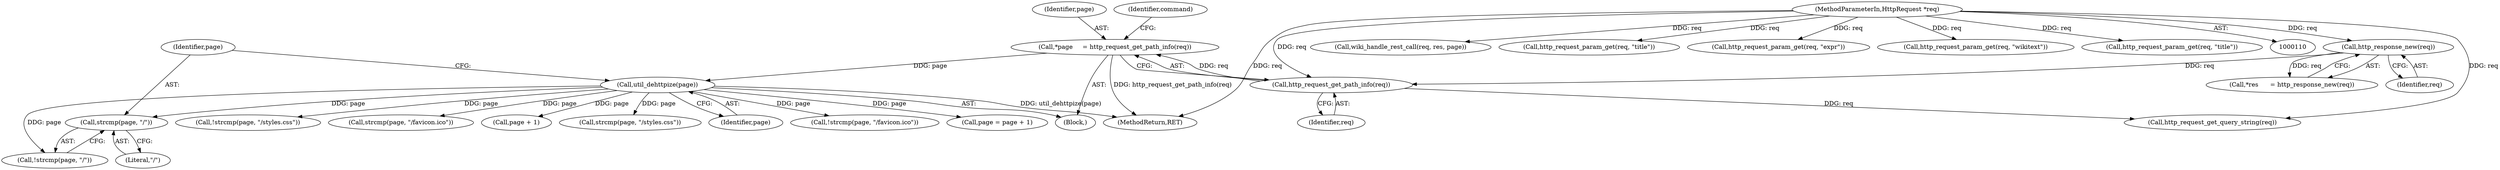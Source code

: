 digraph "0_didiwiki_5e5c796617e1712905dc5462b94bd5e6c08d15ea@API" {
"1000136" [label="(Call,strcmp(page, \"/\"))"];
"1000132" [label="(Call,util_dehttpize(page))"];
"1000119" [label="(Call,*page     = http_request_get_path_info(req))"];
"1000121" [label="(Call,http_request_get_path_info(req))"];
"1000116" [label="(Call,http_response_new(req))"];
"1000111" [label="(MethodParameterIn,HttpRequest *req)"];
"1000117" [label="(Identifier,req)"];
"1000223" [label="(Call,wiki_handle_rest_call(req, res, page))"];
"1000137" [label="(Identifier,page)"];
"1000111" [label="(MethodParameterIn,HttpRequest *req)"];
"1000285" [label="(Call,http_request_param_get(req, \"title\"))"];
"1000120" [label="(Identifier,page)"];
"1000153" [label="(Call,!strcmp(page, \"/styles.css\"))"];
"1000171" [label="(Call,strcmp(page, \"/favicon.ico\"))"];
"1000125" [label="(Identifier,command)"];
"1000136" [label="(Call,strcmp(page, \"/\"))"];
"1000121" [label="(Call,http_request_get_path_info(req))"];
"1000132" [label="(Call,util_dehttpize(page))"];
"1000188" [label="(Call,page + 1)"];
"1000126" [label="(Call,http_request_get_query_string(req))"];
"1000135" [label="(Call,!strcmp(page, \"/\"))"];
"1000114" [label="(Call,*res      = http_response_new(req))"];
"1000154" [label="(Call,strcmp(page, \"/styles.css\"))"];
"1000271" [label="(Call,http_request_param_get(req, \"expr\"))"];
"1000122" [label="(Identifier,req)"];
"1000363" [label="(MethodReturn,RET)"];
"1000305" [label="(Call,http_request_param_get(req, \"wikitext\"))"];
"1000133" [label="(Identifier,page)"];
"1000170" [label="(Call,!strcmp(page, \"/favicon.ico\"))"];
"1000186" [label="(Call,page = page + 1)"];
"1000292" [label="(Call,http_request_param_get(req, \"title\"))"];
"1000119" [label="(Call,*page     = http_request_get_path_info(req))"];
"1000112" [label="(Block,)"];
"1000116" [label="(Call,http_response_new(req))"];
"1000138" [label="(Literal,\"/\")"];
"1000136" -> "1000135"  [label="AST: "];
"1000136" -> "1000138"  [label="CFG: "];
"1000137" -> "1000136"  [label="AST: "];
"1000138" -> "1000136"  [label="AST: "];
"1000135" -> "1000136"  [label="CFG: "];
"1000132" -> "1000136"  [label="DDG: page"];
"1000132" -> "1000112"  [label="AST: "];
"1000132" -> "1000133"  [label="CFG: "];
"1000133" -> "1000132"  [label="AST: "];
"1000137" -> "1000132"  [label="CFG: "];
"1000132" -> "1000363"  [label="DDG: util_dehttpize(page)"];
"1000119" -> "1000132"  [label="DDG: page"];
"1000132" -> "1000135"  [label="DDG: page"];
"1000132" -> "1000153"  [label="DDG: page"];
"1000132" -> "1000154"  [label="DDG: page"];
"1000132" -> "1000170"  [label="DDG: page"];
"1000132" -> "1000171"  [label="DDG: page"];
"1000132" -> "1000186"  [label="DDG: page"];
"1000132" -> "1000188"  [label="DDG: page"];
"1000119" -> "1000112"  [label="AST: "];
"1000119" -> "1000121"  [label="CFG: "];
"1000120" -> "1000119"  [label="AST: "];
"1000121" -> "1000119"  [label="AST: "];
"1000125" -> "1000119"  [label="CFG: "];
"1000119" -> "1000363"  [label="DDG: http_request_get_path_info(req)"];
"1000121" -> "1000119"  [label="DDG: req"];
"1000121" -> "1000122"  [label="CFG: "];
"1000122" -> "1000121"  [label="AST: "];
"1000116" -> "1000121"  [label="DDG: req"];
"1000111" -> "1000121"  [label="DDG: req"];
"1000121" -> "1000126"  [label="DDG: req"];
"1000116" -> "1000114"  [label="AST: "];
"1000116" -> "1000117"  [label="CFG: "];
"1000117" -> "1000116"  [label="AST: "];
"1000114" -> "1000116"  [label="CFG: "];
"1000116" -> "1000114"  [label="DDG: req"];
"1000111" -> "1000116"  [label="DDG: req"];
"1000111" -> "1000110"  [label="AST: "];
"1000111" -> "1000363"  [label="DDG: req"];
"1000111" -> "1000126"  [label="DDG: req"];
"1000111" -> "1000223"  [label="DDG: req"];
"1000111" -> "1000271"  [label="DDG: req"];
"1000111" -> "1000285"  [label="DDG: req"];
"1000111" -> "1000292"  [label="DDG: req"];
"1000111" -> "1000305"  [label="DDG: req"];
}
